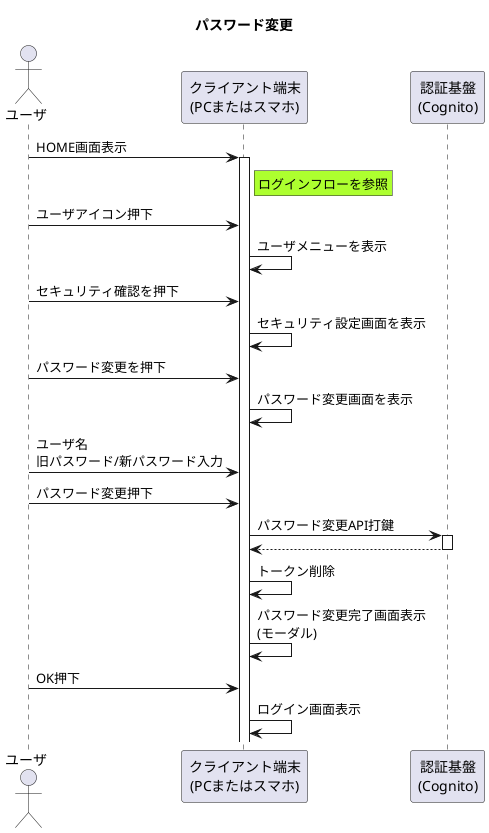 @startuml  パスワード変更
title パスワード変更

' アクター定義
actor "ユーザ" as user
participant "クライアント端末\n(PCまたはスマホ)" as device
participant "認証基盤\n(Cognito)" as cognito

user -> device ++: HOME画面表示
rnote right of device #GreenYellow
    ログインフローを参照
end note
user -> device : ユーザアイコン押下
device -> device : ユーザメニューを表示
user -> device : セキュリティ確認を押下
device -> device : セキュリティ設定画面を表示
user -> device : パスワード変更を押下
device -> device : パスワード変更画面を表示
user -> device : ユーザ名\n旧パスワード/新パスワード入力
user -> device : パスワード変更押下
device -> cognito ++ : パスワード変更API打鍵
device <-- cognito --
device -> device : トークン削除
device -> device : パスワード変更完了画面表示\n(モーダル)
user -> device : OK押下
device -> device : ログイン画面表示
